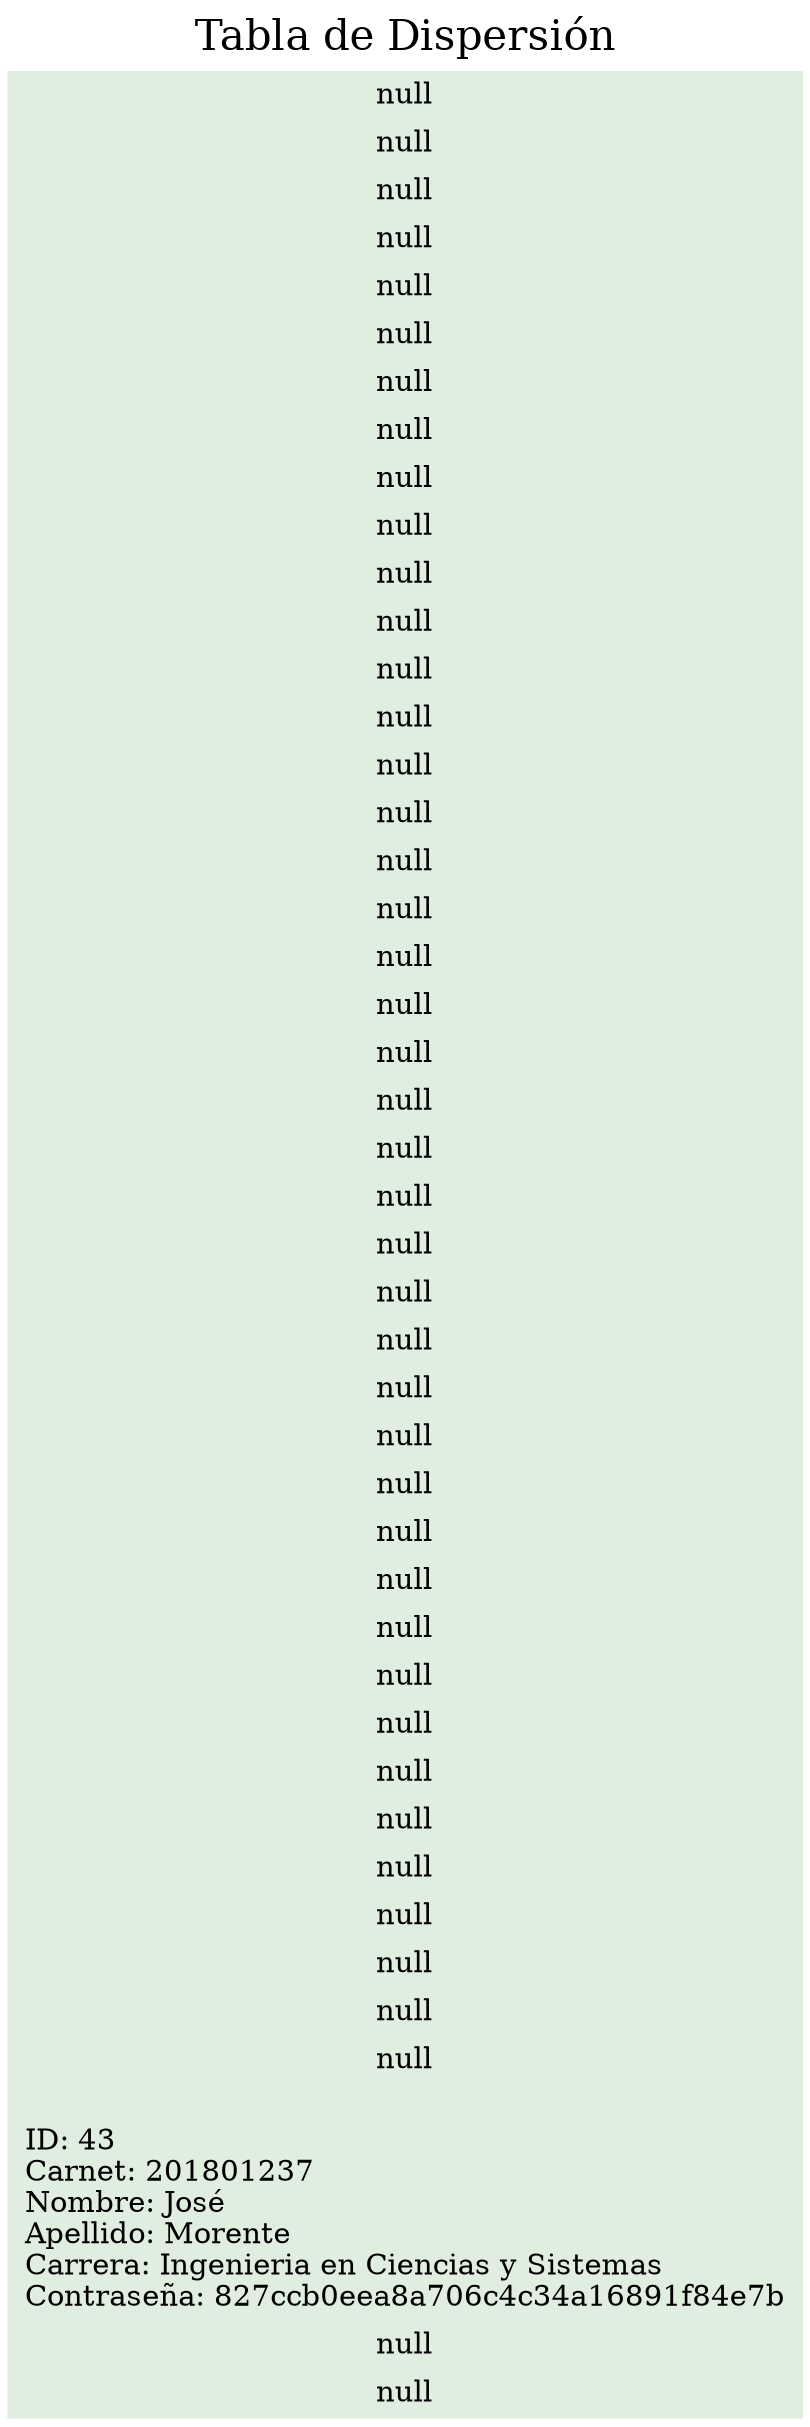 digraph TablaHash {
	rankdir = LR; 
	node[shape = record, fontcolor = black, style = filled, color = honeydew2];
	graph[label = "Tabla de Dispersión", labelloc = t, fontsize = 20];
	nodesep=0; 
	splines=false; 
	nodoHash [label="<f0> null |<f1> null |<f2> null |<f3> null |<f4> null |<f5> null |<f6> null |<f7> null |<f8> null |<f9> null |<f10> null |<f11> null |<f12> null |<f13> null |<f14> null |<f15> null |<f16> null |<f17> null |<f18> null |<f19> null |<f20> null |<f21> null |<f22> null |<f23> null |<f24> null |<f25> null |<f26> null |<f27> null |<f28> null |<f29> null |<f30> null |<f31> null |<f32> null |<f33> null |<f34> null |<f35> null |<f36> null |<f37> null |<f38> null |<f39> null |<f40> null |<f41> null |<f42>\lID: 43\lCarnet: 201801237\lNombre: José\lApellido: Morente\lCarrera: Ingenieria en Ciencias y Sistemas\lContraseña: 827ccb0eea8a706c4c34a16891f84e7b|<f43> null |<f44> null"];

}